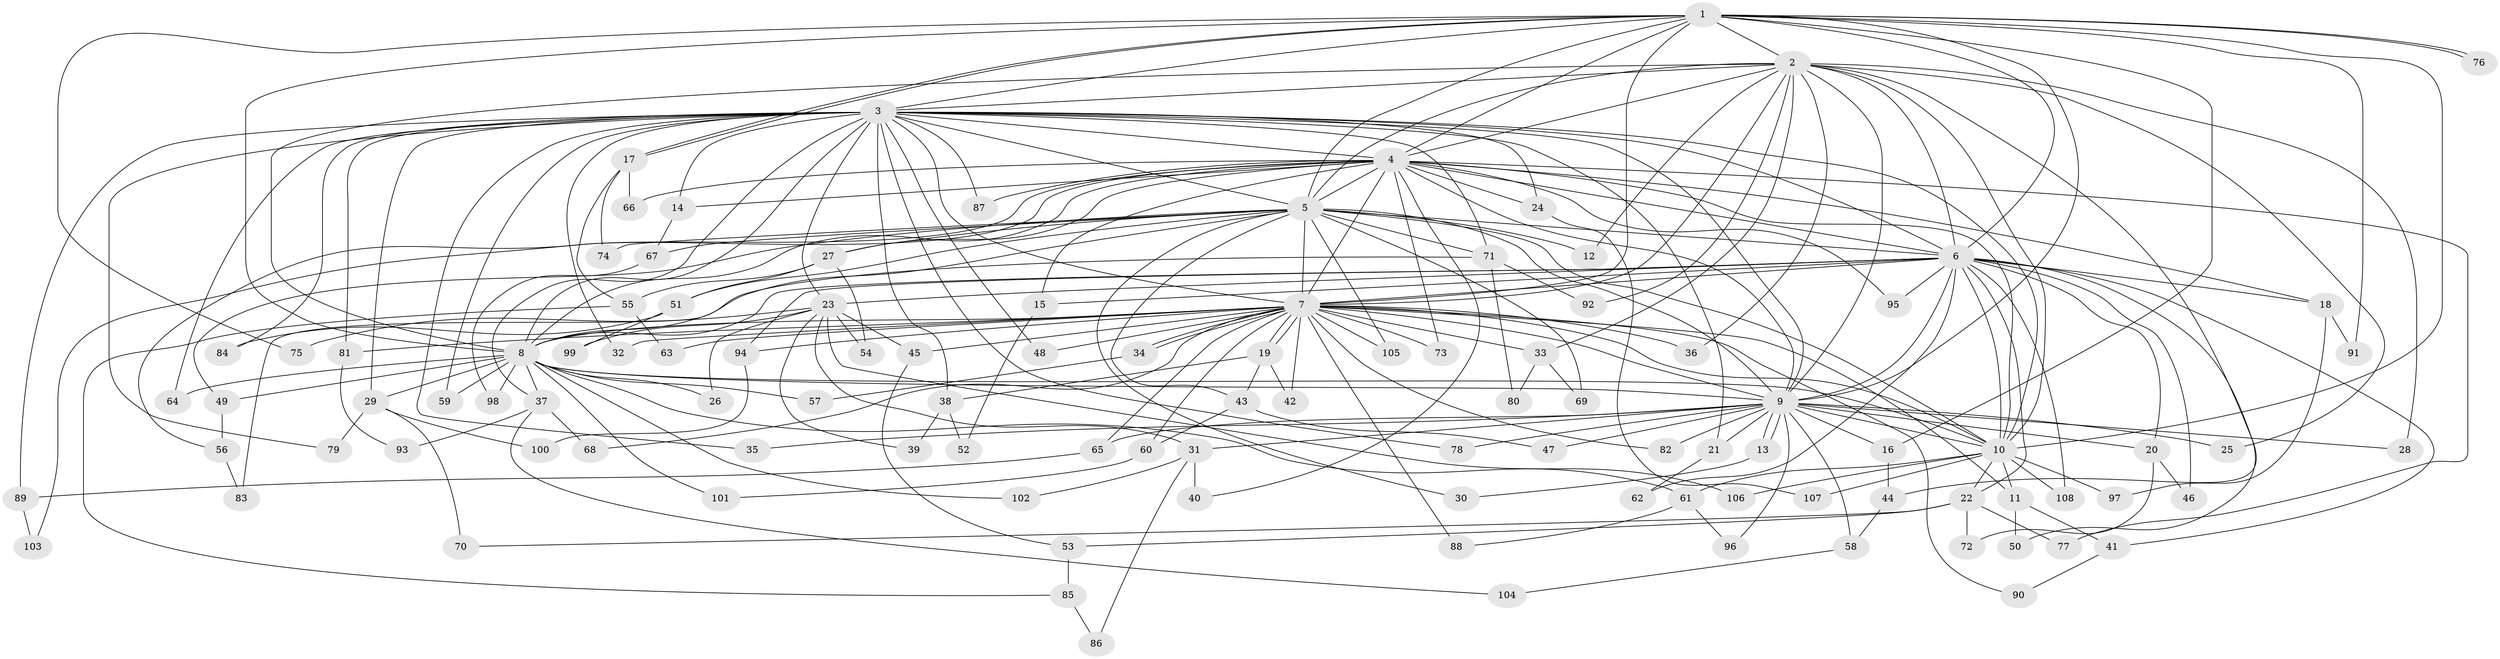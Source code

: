 // coarse degree distribution, {16: 0.030303030303030304, 24: 0.030303030303030304, 13: 0.030303030303030304, 8: 0.06060606060606061, 14: 0.030303030303030304, 2: 0.15151515151515152, 4: 0.21212121212121213, 6: 0.06060606060606061, 3: 0.24242424242424243, 5: 0.12121212121212122, 7: 0.030303030303030304}
// Generated by graph-tools (version 1.1) at 2025/49/03/04/25 22:49:40]
// undirected, 108 vertices, 241 edges
graph export_dot {
  node [color=gray90,style=filled];
  1;
  2;
  3;
  4;
  5;
  6;
  7;
  8;
  9;
  10;
  11;
  12;
  13;
  14;
  15;
  16;
  17;
  18;
  19;
  20;
  21;
  22;
  23;
  24;
  25;
  26;
  27;
  28;
  29;
  30;
  31;
  32;
  33;
  34;
  35;
  36;
  37;
  38;
  39;
  40;
  41;
  42;
  43;
  44;
  45;
  46;
  47;
  48;
  49;
  50;
  51;
  52;
  53;
  54;
  55;
  56;
  57;
  58;
  59;
  60;
  61;
  62;
  63;
  64;
  65;
  66;
  67;
  68;
  69;
  70;
  71;
  72;
  73;
  74;
  75;
  76;
  77;
  78;
  79;
  80;
  81;
  82;
  83;
  84;
  85;
  86;
  87;
  88;
  89;
  90;
  91;
  92;
  93;
  94;
  95;
  96;
  97;
  98;
  99;
  100;
  101;
  102;
  103;
  104;
  105;
  106;
  107;
  108;
  1 -- 2;
  1 -- 3;
  1 -- 4;
  1 -- 5;
  1 -- 6;
  1 -- 7;
  1 -- 8;
  1 -- 9;
  1 -- 10;
  1 -- 16;
  1 -- 17;
  1 -- 17;
  1 -- 75;
  1 -- 76;
  1 -- 76;
  1 -- 91;
  2 -- 3;
  2 -- 4;
  2 -- 5;
  2 -- 6;
  2 -- 7;
  2 -- 8;
  2 -- 9;
  2 -- 10;
  2 -- 12;
  2 -- 25;
  2 -- 28;
  2 -- 33;
  2 -- 36;
  2 -- 44;
  2 -- 92;
  3 -- 4;
  3 -- 5;
  3 -- 6;
  3 -- 7;
  3 -- 8;
  3 -- 9;
  3 -- 10;
  3 -- 14;
  3 -- 21;
  3 -- 23;
  3 -- 24;
  3 -- 29;
  3 -- 32;
  3 -- 35;
  3 -- 37;
  3 -- 38;
  3 -- 48;
  3 -- 59;
  3 -- 64;
  3 -- 71;
  3 -- 78;
  3 -- 79;
  3 -- 81;
  3 -- 84;
  3 -- 87;
  3 -- 89;
  4 -- 5;
  4 -- 6;
  4 -- 7;
  4 -- 8;
  4 -- 9;
  4 -- 10;
  4 -- 14;
  4 -- 15;
  4 -- 18;
  4 -- 24;
  4 -- 27;
  4 -- 40;
  4 -- 56;
  4 -- 66;
  4 -- 73;
  4 -- 77;
  4 -- 87;
  4 -- 95;
  4 -- 103;
  5 -- 6;
  5 -- 7;
  5 -- 8;
  5 -- 9;
  5 -- 10;
  5 -- 12;
  5 -- 27;
  5 -- 30;
  5 -- 43;
  5 -- 49;
  5 -- 51;
  5 -- 67;
  5 -- 69;
  5 -- 71;
  5 -- 74;
  5 -- 105;
  6 -- 7;
  6 -- 8;
  6 -- 9;
  6 -- 10;
  6 -- 15;
  6 -- 18;
  6 -- 20;
  6 -- 22;
  6 -- 23;
  6 -- 41;
  6 -- 46;
  6 -- 50;
  6 -- 62;
  6 -- 94;
  6 -- 95;
  6 -- 108;
  7 -- 8;
  7 -- 9;
  7 -- 10;
  7 -- 11;
  7 -- 19;
  7 -- 19;
  7 -- 32;
  7 -- 33;
  7 -- 34;
  7 -- 34;
  7 -- 36;
  7 -- 42;
  7 -- 45;
  7 -- 48;
  7 -- 60;
  7 -- 63;
  7 -- 65;
  7 -- 68;
  7 -- 73;
  7 -- 81;
  7 -- 82;
  7 -- 88;
  7 -- 90;
  7 -- 94;
  7 -- 105;
  8 -- 9;
  8 -- 10;
  8 -- 26;
  8 -- 29;
  8 -- 37;
  8 -- 49;
  8 -- 57;
  8 -- 59;
  8 -- 61;
  8 -- 64;
  8 -- 98;
  8 -- 101;
  8 -- 102;
  9 -- 10;
  9 -- 13;
  9 -- 13;
  9 -- 16;
  9 -- 20;
  9 -- 21;
  9 -- 25;
  9 -- 28;
  9 -- 31;
  9 -- 35;
  9 -- 47;
  9 -- 58;
  9 -- 65;
  9 -- 78;
  9 -- 82;
  9 -- 96;
  10 -- 11;
  10 -- 22;
  10 -- 61;
  10 -- 97;
  10 -- 106;
  10 -- 107;
  10 -- 108;
  11 -- 41;
  11 -- 50;
  13 -- 30;
  14 -- 67;
  15 -- 52;
  16 -- 44;
  17 -- 55;
  17 -- 66;
  17 -- 74;
  18 -- 91;
  18 -- 97;
  19 -- 38;
  19 -- 42;
  19 -- 43;
  20 -- 46;
  20 -- 72;
  21 -- 62;
  22 -- 53;
  22 -- 70;
  22 -- 72;
  22 -- 77;
  23 -- 26;
  23 -- 31;
  23 -- 39;
  23 -- 45;
  23 -- 54;
  23 -- 75;
  23 -- 99;
  23 -- 106;
  24 -- 107;
  27 -- 51;
  27 -- 54;
  27 -- 55;
  29 -- 70;
  29 -- 79;
  29 -- 100;
  31 -- 40;
  31 -- 86;
  31 -- 102;
  33 -- 69;
  33 -- 80;
  34 -- 57;
  37 -- 68;
  37 -- 93;
  37 -- 104;
  38 -- 39;
  38 -- 52;
  41 -- 90;
  43 -- 47;
  43 -- 60;
  44 -- 58;
  45 -- 53;
  49 -- 56;
  51 -- 84;
  51 -- 99;
  53 -- 85;
  55 -- 63;
  55 -- 85;
  56 -- 83;
  58 -- 104;
  60 -- 101;
  61 -- 88;
  61 -- 96;
  65 -- 89;
  67 -- 98;
  71 -- 80;
  71 -- 83;
  71 -- 92;
  81 -- 93;
  85 -- 86;
  89 -- 103;
  94 -- 100;
}
